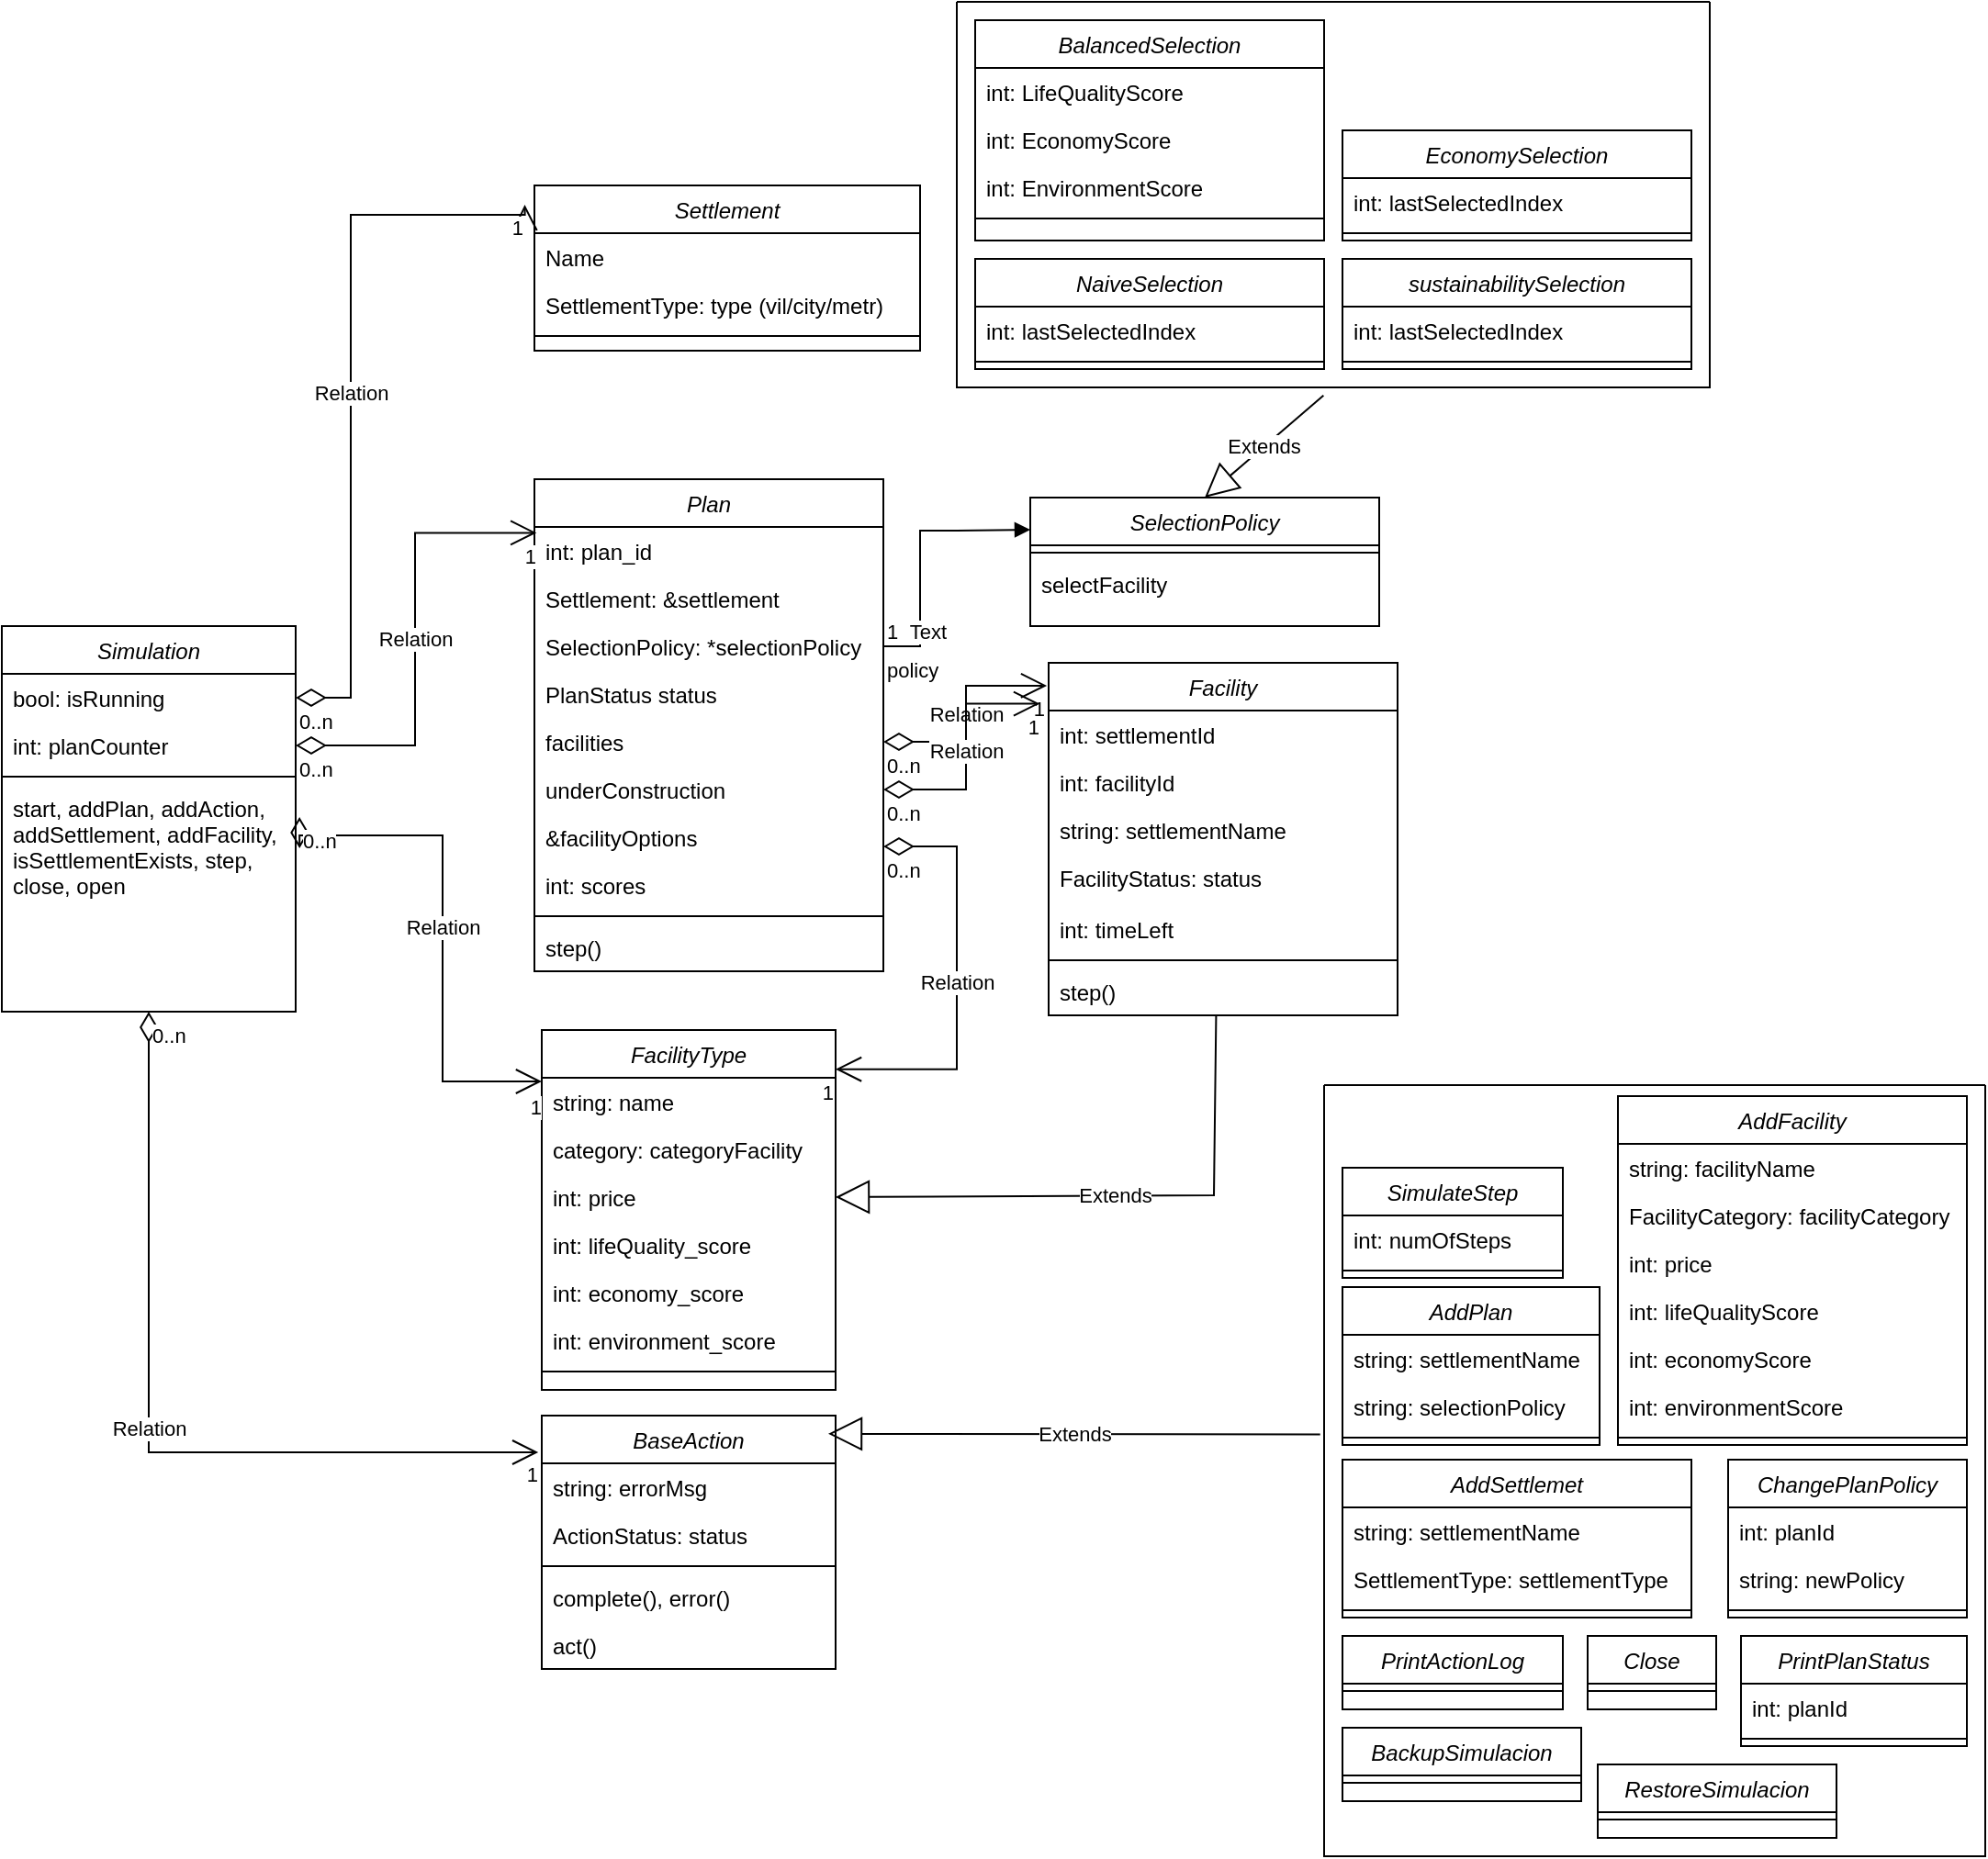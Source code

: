 <mxfile version="24.6.4" type="device">
  <diagram id="C5RBs43oDa-KdzZeNtuy" name="Page-1">
    <mxGraphModel dx="1678" dy="1020" grid="1" gridSize="10" guides="1" tooltips="1" connect="1" arrows="1" fold="1" page="1" pageScale="1" pageWidth="827" pageHeight="1169" math="0" shadow="0">
      <root>
        <mxCell id="WIyWlLk6GJQsqaUBKTNV-0" />
        <mxCell id="WIyWlLk6GJQsqaUBKTNV-1" parent="WIyWlLk6GJQsqaUBKTNV-0" />
        <mxCell id="1uGPBQfafARf0bLK73nH-0" value="Simulation" style="swimlane;fontStyle=2;align=center;verticalAlign=top;childLayout=stackLayout;horizontal=1;startSize=26;horizontalStack=0;resizeParent=1;resizeLast=0;collapsible=1;marginBottom=0;rounded=0;shadow=0;strokeWidth=1;" vertex="1" parent="WIyWlLk6GJQsqaUBKTNV-1">
          <mxGeometry x="40" y="440" width="160" height="210" as="geometry">
            <mxRectangle x="40" y="440" width="160" height="26" as="alternateBounds" />
          </mxGeometry>
        </mxCell>
        <mxCell id="1uGPBQfafARf0bLK73nH-1" value="bool: isRunning" style="text;align=left;verticalAlign=top;spacingLeft=4;spacingRight=4;overflow=hidden;rotatable=0;points=[[0,0.5],[1,0.5]];portConstraint=eastwest;" vertex="1" parent="1uGPBQfafARf0bLK73nH-0">
          <mxGeometry y="26" width="160" height="26" as="geometry" />
        </mxCell>
        <mxCell id="1uGPBQfafARf0bLK73nH-2" value="int: planCounter" style="text;align=left;verticalAlign=top;spacingLeft=4;spacingRight=4;overflow=hidden;rotatable=0;points=[[0,0.5],[1,0.5]];portConstraint=eastwest;rounded=0;shadow=0;html=0;" vertex="1" parent="1uGPBQfafARf0bLK73nH-0">
          <mxGeometry y="52" width="160" height="26" as="geometry" />
        </mxCell>
        <mxCell id="1uGPBQfafARf0bLK73nH-4" value="" style="line;html=1;strokeWidth=1;align=left;verticalAlign=middle;spacingTop=-1;spacingLeft=3;spacingRight=3;rotatable=0;labelPosition=right;points=[];portConstraint=eastwest;" vertex="1" parent="1uGPBQfafARf0bLK73nH-0">
          <mxGeometry y="78" width="160" height="8" as="geometry" />
        </mxCell>
        <mxCell id="1uGPBQfafARf0bLK73nH-5" value="start, addPlan, addAction, &#xa;addSettlement, addFacility,&#xa;isSettlementExists, step, &#xa;close, open" style="text;align=left;verticalAlign=top;spacingLeft=4;spacingRight=4;overflow=hidden;rotatable=0;points=[[0,0.5],[1,0.5]];portConstraint=eastwest;" vertex="1" parent="1uGPBQfafARf0bLK73nH-0">
          <mxGeometry y="86" width="160" height="98" as="geometry" />
        </mxCell>
        <mxCell id="1uGPBQfafARf0bLK73nH-6" value="Settlement" style="swimlane;fontStyle=2;align=center;verticalAlign=top;childLayout=stackLayout;horizontal=1;startSize=26;horizontalStack=0;resizeParent=1;resizeLast=0;collapsible=1;marginBottom=0;rounded=0;shadow=0;strokeWidth=1;" vertex="1" parent="WIyWlLk6GJQsqaUBKTNV-1">
          <mxGeometry x="330" y="200" width="210" height="90" as="geometry">
            <mxRectangle x="230" y="140" width="160" height="26" as="alternateBounds" />
          </mxGeometry>
        </mxCell>
        <mxCell id="1uGPBQfafARf0bLK73nH-7" value="Name" style="text;align=left;verticalAlign=top;spacingLeft=4;spacingRight=4;overflow=hidden;rotatable=0;points=[[0,0.5],[1,0.5]];portConstraint=eastwest;" vertex="1" parent="1uGPBQfafARf0bLK73nH-6">
          <mxGeometry y="26" width="210" height="26" as="geometry" />
        </mxCell>
        <mxCell id="1uGPBQfafARf0bLK73nH-8" value="SettlementType: type (vil/city/metr)" style="text;align=left;verticalAlign=top;spacingLeft=4;spacingRight=4;overflow=hidden;rotatable=0;points=[[0,0.5],[1,0.5]];portConstraint=eastwest;rounded=0;shadow=0;html=0;" vertex="1" parent="1uGPBQfafARf0bLK73nH-6">
          <mxGeometry y="52" width="210" height="26" as="geometry" />
        </mxCell>
        <mxCell id="1uGPBQfafARf0bLK73nH-10" value="" style="line;html=1;strokeWidth=1;align=left;verticalAlign=middle;spacingTop=-1;spacingLeft=3;spacingRight=3;rotatable=0;labelPosition=right;points=[];portConstraint=eastwest;" vertex="1" parent="1uGPBQfafARf0bLK73nH-6">
          <mxGeometry y="78" width="210" height="8" as="geometry" />
        </mxCell>
        <mxCell id="1uGPBQfafARf0bLK73nH-12" value="Relation" style="endArrow=open;html=1;endSize=12;startArrow=diamondThin;startSize=14;startFill=0;edgeStyle=orthogonalEdgeStyle;rounded=0;exitX=1;exitY=0.5;exitDx=0;exitDy=0;entryX=-0.025;entryY=0.116;entryDx=0;entryDy=0;entryPerimeter=0;" edge="1" parent="WIyWlLk6GJQsqaUBKTNV-1" source="1uGPBQfafARf0bLK73nH-1" target="1uGPBQfafARf0bLK73nH-6">
          <mxGeometry relative="1" as="geometry">
            <mxPoint x="200" y="413" as="sourcePoint" />
            <mxPoint x="360" y="413" as="targetPoint" />
            <Array as="points">
              <mxPoint x="230" y="479" />
              <mxPoint x="230" y="216" />
            </Array>
          </mxGeometry>
        </mxCell>
        <mxCell id="1uGPBQfafARf0bLK73nH-13" value="0..n" style="edgeLabel;resizable=0;html=1;align=left;verticalAlign=top;" connectable="0" vertex="1" parent="1uGPBQfafARf0bLK73nH-12">
          <mxGeometry x="-1" relative="1" as="geometry" />
        </mxCell>
        <mxCell id="1uGPBQfafARf0bLK73nH-14" value="1" style="edgeLabel;resizable=0;html=1;align=right;verticalAlign=top;" connectable="0" vertex="1" parent="1uGPBQfafARf0bLK73nH-12">
          <mxGeometry x="1" relative="1" as="geometry" />
        </mxCell>
        <mxCell id="1uGPBQfafARf0bLK73nH-15" value="Plan" style="swimlane;fontStyle=2;align=center;verticalAlign=top;childLayout=stackLayout;horizontal=1;startSize=26;horizontalStack=0;resizeParent=1;resizeLast=0;collapsible=1;marginBottom=0;rounded=0;shadow=0;strokeWidth=1;" vertex="1" parent="WIyWlLk6GJQsqaUBKTNV-1">
          <mxGeometry x="330" y="360" width="190" height="268" as="geometry">
            <mxRectangle x="230" y="140" width="160" height="26" as="alternateBounds" />
          </mxGeometry>
        </mxCell>
        <mxCell id="1uGPBQfafARf0bLK73nH-16" value="int: plan_id" style="text;align=left;verticalAlign=top;spacingLeft=4;spacingRight=4;overflow=hidden;rotatable=0;points=[[0,0.5],[1,0.5]];portConstraint=eastwest;" vertex="1" parent="1uGPBQfafARf0bLK73nH-15">
          <mxGeometry y="26" width="190" height="26" as="geometry" />
        </mxCell>
        <mxCell id="1uGPBQfafARf0bLK73nH-17" value="Settlement: &amp;settlement" style="text;align=left;verticalAlign=top;spacingLeft=4;spacingRight=4;overflow=hidden;rotatable=0;points=[[0,0.5],[1,0.5]];portConstraint=eastwest;rounded=0;shadow=0;html=0;" vertex="1" parent="1uGPBQfafARf0bLK73nH-15">
          <mxGeometry y="52" width="190" height="26" as="geometry" />
        </mxCell>
        <mxCell id="1uGPBQfafARf0bLK73nH-18" value="SelectionPolicy: *selectionPolicy" style="text;align=left;verticalAlign=top;spacingLeft=4;spacingRight=4;overflow=hidden;rotatable=0;points=[[0,0.5],[1,0.5]];portConstraint=eastwest;rounded=0;shadow=0;html=0;" vertex="1" parent="1uGPBQfafARf0bLK73nH-15">
          <mxGeometry y="78" width="190" height="26" as="geometry" />
        </mxCell>
        <mxCell id="1uGPBQfafARf0bLK73nH-52" value="PlanStatus status" style="text;align=left;verticalAlign=top;spacingLeft=4;spacingRight=4;overflow=hidden;rotatable=0;points=[[0,0.5],[1,0.5]];portConstraint=eastwest;rounded=0;shadow=0;html=0;" vertex="1" parent="1uGPBQfafARf0bLK73nH-15">
          <mxGeometry y="104" width="190" height="26" as="geometry" />
        </mxCell>
        <mxCell id="1uGPBQfafARf0bLK73nH-53" value="facilities" style="text;align=left;verticalAlign=top;spacingLeft=4;spacingRight=4;overflow=hidden;rotatable=0;points=[[0,0.5],[1,0.5]];portConstraint=eastwest;rounded=0;shadow=0;html=0;" vertex="1" parent="1uGPBQfafARf0bLK73nH-15">
          <mxGeometry y="130" width="190" height="26" as="geometry" />
        </mxCell>
        <mxCell id="1uGPBQfafARf0bLK73nH-54" value="underConstruction" style="text;align=left;verticalAlign=top;spacingLeft=4;spacingRight=4;overflow=hidden;rotatable=0;points=[[0,0.5],[1,0.5]];portConstraint=eastwest;rounded=0;shadow=0;html=0;" vertex="1" parent="1uGPBQfafARf0bLK73nH-15">
          <mxGeometry y="156" width="190" height="26" as="geometry" />
        </mxCell>
        <mxCell id="1uGPBQfafARf0bLK73nH-71" value="&amp;facilityOptions" style="text;align=left;verticalAlign=top;spacingLeft=4;spacingRight=4;overflow=hidden;rotatable=0;points=[[0,0.5],[1,0.5]];portConstraint=eastwest;rounded=0;shadow=0;html=0;" vertex="1" parent="1uGPBQfafARf0bLK73nH-15">
          <mxGeometry y="182" width="190" height="26" as="geometry" />
        </mxCell>
        <mxCell id="1uGPBQfafARf0bLK73nH-72" value="int: scores" style="text;align=left;verticalAlign=top;spacingLeft=4;spacingRight=4;overflow=hidden;rotatable=0;points=[[0,0.5],[1,0.5]];portConstraint=eastwest;rounded=0;shadow=0;html=0;" vertex="1" parent="1uGPBQfafARf0bLK73nH-15">
          <mxGeometry y="208" width="190" height="26" as="geometry" />
        </mxCell>
        <mxCell id="1uGPBQfafARf0bLK73nH-19" value="" style="line;html=1;strokeWidth=1;align=left;verticalAlign=middle;spacingTop=-1;spacingLeft=3;spacingRight=3;rotatable=0;labelPosition=right;points=[];portConstraint=eastwest;" vertex="1" parent="1uGPBQfafARf0bLK73nH-15">
          <mxGeometry y="234" width="190" height="8" as="geometry" />
        </mxCell>
        <mxCell id="1uGPBQfafARf0bLK73nH-20" value="step()" style="text;align=left;verticalAlign=top;spacingLeft=4;spacingRight=4;overflow=hidden;rotatable=0;points=[[0,0.5],[1,0.5]];portConstraint=eastwest;" vertex="1" parent="1uGPBQfafARf0bLK73nH-15">
          <mxGeometry y="242" width="190" height="26" as="geometry" />
        </mxCell>
        <mxCell id="1uGPBQfafARf0bLK73nH-21" value="Relation" style="endArrow=open;html=1;endSize=12;startArrow=diamondThin;startSize=14;startFill=0;edgeStyle=orthogonalEdgeStyle;rounded=0;exitX=1;exitY=0.5;exitDx=0;exitDy=0;entryX=0.006;entryY=0.109;entryDx=0;entryDy=0;entryPerimeter=0;" edge="1" parent="WIyWlLk6GJQsqaUBKTNV-1" source="1uGPBQfafARf0bLK73nH-2" target="1uGPBQfafARf0bLK73nH-15">
          <mxGeometry relative="1" as="geometry">
            <mxPoint x="230" y="249" as="sourcePoint" />
            <mxPoint x="336" y="226" as="targetPoint" />
          </mxGeometry>
        </mxCell>
        <mxCell id="1uGPBQfafARf0bLK73nH-22" value="0..n" style="edgeLabel;resizable=0;html=1;align=left;verticalAlign=top;" connectable="0" vertex="1" parent="1uGPBQfafARf0bLK73nH-21">
          <mxGeometry x="-1" relative="1" as="geometry" />
        </mxCell>
        <mxCell id="1uGPBQfafARf0bLK73nH-23" value="1" style="edgeLabel;resizable=0;html=1;align=right;verticalAlign=top;" connectable="0" vertex="1" parent="1uGPBQfafARf0bLK73nH-21">
          <mxGeometry x="1" relative="1" as="geometry" />
        </mxCell>
        <mxCell id="1uGPBQfafARf0bLK73nH-24" value="BaseAction" style="swimlane;fontStyle=2;align=center;verticalAlign=top;childLayout=stackLayout;horizontal=1;startSize=26;horizontalStack=0;resizeParent=1;resizeLast=0;collapsible=1;marginBottom=0;rounded=0;shadow=0;strokeWidth=1;" vertex="1" parent="WIyWlLk6GJQsqaUBKTNV-1">
          <mxGeometry x="334" y="870" width="160" height="138" as="geometry">
            <mxRectangle x="230" y="140" width="160" height="26" as="alternateBounds" />
          </mxGeometry>
        </mxCell>
        <mxCell id="1uGPBQfafARf0bLK73nH-25" value="string: errorMsg" style="text;align=left;verticalAlign=top;spacingLeft=4;spacingRight=4;overflow=hidden;rotatable=0;points=[[0,0.5],[1,0.5]];portConstraint=eastwest;" vertex="1" parent="1uGPBQfafARf0bLK73nH-24">
          <mxGeometry y="26" width="160" height="26" as="geometry" />
        </mxCell>
        <mxCell id="1uGPBQfafARf0bLK73nH-26" value="ActionStatus: status" style="text;align=left;verticalAlign=top;spacingLeft=4;spacingRight=4;overflow=hidden;rotatable=0;points=[[0,0.5],[1,0.5]];portConstraint=eastwest;rounded=0;shadow=0;html=0;" vertex="1" parent="1uGPBQfafARf0bLK73nH-24">
          <mxGeometry y="52" width="160" height="26" as="geometry" />
        </mxCell>
        <mxCell id="1uGPBQfafARf0bLK73nH-28" value="" style="line;html=1;strokeWidth=1;align=left;verticalAlign=middle;spacingTop=-1;spacingLeft=3;spacingRight=3;rotatable=0;labelPosition=right;points=[];portConstraint=eastwest;" vertex="1" parent="1uGPBQfafARf0bLK73nH-24">
          <mxGeometry y="78" width="160" height="8" as="geometry" />
        </mxCell>
        <mxCell id="1uGPBQfafARf0bLK73nH-27" value="complete(), error()" style="text;align=left;verticalAlign=top;spacingLeft=4;spacingRight=4;overflow=hidden;rotatable=0;points=[[0,0.5],[1,0.5]];portConstraint=eastwest;rounded=0;shadow=0;html=0;" vertex="1" parent="1uGPBQfafARf0bLK73nH-24">
          <mxGeometry y="86" width="160" height="26" as="geometry" />
        </mxCell>
        <mxCell id="1uGPBQfafARf0bLK73nH-29" value="act()" style="text;align=left;verticalAlign=top;spacingLeft=4;spacingRight=4;overflow=hidden;rotatable=0;points=[[0,0.5],[1,0.5]];portConstraint=eastwest;" vertex="1" parent="1uGPBQfafARf0bLK73nH-24">
          <mxGeometry y="112" width="160" height="26" as="geometry" />
        </mxCell>
        <mxCell id="1uGPBQfafARf0bLK73nH-30" value="FacilityType" style="swimlane;fontStyle=2;align=center;verticalAlign=top;childLayout=stackLayout;horizontal=1;startSize=26;horizontalStack=0;resizeParent=1;resizeLast=0;collapsible=1;marginBottom=0;rounded=0;shadow=0;strokeWidth=1;" vertex="1" parent="WIyWlLk6GJQsqaUBKTNV-1">
          <mxGeometry x="334" y="660" width="160" height="196" as="geometry">
            <mxRectangle x="230" y="140" width="160" height="26" as="alternateBounds" />
          </mxGeometry>
        </mxCell>
        <mxCell id="1uGPBQfafARf0bLK73nH-31" value="string: name" style="text;align=left;verticalAlign=top;spacingLeft=4;spacingRight=4;overflow=hidden;rotatable=0;points=[[0,0.5],[1,0.5]];portConstraint=eastwest;" vertex="1" parent="1uGPBQfafARf0bLK73nH-30">
          <mxGeometry y="26" width="160" height="26" as="geometry" />
        </mxCell>
        <mxCell id="1uGPBQfafARf0bLK73nH-32" value="category: categoryFacility" style="text;align=left;verticalAlign=top;spacingLeft=4;spacingRight=4;overflow=hidden;rotatable=0;points=[[0,0.5],[1,0.5]];portConstraint=eastwest;rounded=0;shadow=0;html=0;" vertex="1" parent="1uGPBQfafARf0bLK73nH-30">
          <mxGeometry y="52" width="160" height="26" as="geometry" />
        </mxCell>
        <mxCell id="1uGPBQfafARf0bLK73nH-33" value="int: price" style="text;align=left;verticalAlign=top;spacingLeft=4;spacingRight=4;overflow=hidden;rotatable=0;points=[[0,0.5],[1,0.5]];portConstraint=eastwest;rounded=0;shadow=0;html=0;" vertex="1" parent="1uGPBQfafARf0bLK73nH-30">
          <mxGeometry y="78" width="160" height="26" as="geometry" />
        </mxCell>
        <mxCell id="1uGPBQfafARf0bLK73nH-100" value="int: lifeQuality_score" style="text;align=left;verticalAlign=top;spacingLeft=4;spacingRight=4;overflow=hidden;rotatable=0;points=[[0,0.5],[1,0.5]];portConstraint=eastwest;rounded=0;shadow=0;html=0;" vertex="1" parent="1uGPBQfafARf0bLK73nH-30">
          <mxGeometry y="104" width="160" height="26" as="geometry" />
        </mxCell>
        <mxCell id="1uGPBQfafARf0bLK73nH-101" value="int: economy_score" style="text;align=left;verticalAlign=top;spacingLeft=4;spacingRight=4;overflow=hidden;rotatable=0;points=[[0,0.5],[1,0.5]];portConstraint=eastwest;rounded=0;shadow=0;html=0;" vertex="1" parent="1uGPBQfafARf0bLK73nH-30">
          <mxGeometry y="130" width="160" height="26" as="geometry" />
        </mxCell>
        <mxCell id="1uGPBQfafARf0bLK73nH-102" value="int: environment_score" style="text;align=left;verticalAlign=top;spacingLeft=4;spacingRight=4;overflow=hidden;rotatable=0;points=[[0,0.5],[1,0.5]];portConstraint=eastwest;rounded=0;shadow=0;html=0;" vertex="1" parent="1uGPBQfafARf0bLK73nH-30">
          <mxGeometry y="156" width="160" height="26" as="geometry" />
        </mxCell>
        <mxCell id="1uGPBQfafARf0bLK73nH-34" value="" style="line;html=1;strokeWidth=1;align=left;verticalAlign=middle;spacingTop=-1;spacingLeft=3;spacingRight=3;rotatable=0;labelPosition=right;points=[];portConstraint=eastwest;" vertex="1" parent="1uGPBQfafARf0bLK73nH-30">
          <mxGeometry y="182" width="160" height="8" as="geometry" />
        </mxCell>
        <mxCell id="1uGPBQfafARf0bLK73nH-36" value="Relation" style="endArrow=open;html=1;endSize=12;startArrow=diamondThin;startSize=14;startFill=0;edgeStyle=orthogonalEdgeStyle;rounded=0;exitX=0.5;exitY=1;exitDx=0;exitDy=0;entryX=-0.012;entryY=0.138;entryDx=0;entryDy=0;entryPerimeter=0;" edge="1" parent="WIyWlLk6GJQsqaUBKTNV-1" source="1uGPBQfafARf0bLK73nH-0" target="1uGPBQfafARf0bLK73nH-24">
          <mxGeometry x="-0.001" relative="1" as="geometry">
            <mxPoint x="200" y="531" as="sourcePoint" />
            <mxPoint x="341" y="385" as="targetPoint" />
            <Array as="points">
              <mxPoint x="120" y="890" />
              <mxPoint x="332" y="890" />
            </Array>
            <mxPoint as="offset" />
          </mxGeometry>
        </mxCell>
        <mxCell id="1uGPBQfafARf0bLK73nH-37" value="0..n" style="edgeLabel;resizable=0;html=1;align=left;verticalAlign=top;" connectable="0" vertex="1" parent="1uGPBQfafARf0bLK73nH-36">
          <mxGeometry x="-1" relative="1" as="geometry" />
        </mxCell>
        <mxCell id="1uGPBQfafARf0bLK73nH-38" value="1" style="edgeLabel;resizable=0;html=1;align=right;verticalAlign=top;" connectable="0" vertex="1" parent="1uGPBQfafARf0bLK73nH-36">
          <mxGeometry x="1" relative="1" as="geometry" />
        </mxCell>
        <mxCell id="1uGPBQfafARf0bLK73nH-39" value="Relation" style="endArrow=open;html=1;endSize=12;startArrow=diamondThin;startSize=14;startFill=0;edgeStyle=orthogonalEdgeStyle;rounded=0;exitX=1.013;exitY=1;exitDx=0;exitDy=0;entryX=0;entryY=0.145;entryDx=0;entryDy=0;entryPerimeter=0;exitPerimeter=0;" edge="1" parent="WIyWlLk6GJQsqaUBKTNV-1" target="1uGPBQfafARf0bLK73nH-30">
          <mxGeometry x="-0.001" relative="1" as="geometry">
            <mxPoint x="202.08" y="544" as="sourcePoint" />
            <mxPoint x="338" y="545" as="targetPoint" />
            <mxPoint as="offset" />
            <Array as="points">
              <mxPoint x="202" y="554" />
              <mxPoint x="280" y="554" />
              <mxPoint x="280" y="688" />
              <mxPoint x="334" y="688" />
            </Array>
          </mxGeometry>
        </mxCell>
        <mxCell id="1uGPBQfafARf0bLK73nH-40" value="0..n" style="edgeLabel;resizable=0;html=1;align=left;verticalAlign=top;" connectable="0" vertex="1" parent="1uGPBQfafARf0bLK73nH-39">
          <mxGeometry x="-1" relative="1" as="geometry" />
        </mxCell>
        <mxCell id="1uGPBQfafARf0bLK73nH-41" value="1" style="edgeLabel;resizable=0;html=1;align=right;verticalAlign=top;" connectable="0" vertex="1" parent="1uGPBQfafARf0bLK73nH-39">
          <mxGeometry x="1" relative="1" as="geometry" />
        </mxCell>
        <mxCell id="1uGPBQfafARf0bLK73nH-42" value="SelectionPolicy" style="swimlane;fontStyle=2;align=center;verticalAlign=top;childLayout=stackLayout;horizontal=1;startSize=26;horizontalStack=0;resizeParent=1;resizeLast=0;collapsible=1;marginBottom=0;rounded=0;shadow=0;strokeWidth=1;" vertex="1" parent="WIyWlLk6GJQsqaUBKTNV-1">
          <mxGeometry x="600" y="370" width="190" height="70" as="geometry">
            <mxRectangle x="230" y="140" width="160" height="26" as="alternateBounds" />
          </mxGeometry>
        </mxCell>
        <mxCell id="1uGPBQfafARf0bLK73nH-46" value="" style="line;html=1;strokeWidth=1;align=left;verticalAlign=middle;spacingTop=-1;spacingLeft=3;spacingRight=3;rotatable=0;labelPosition=right;points=[];portConstraint=eastwest;" vertex="1" parent="1uGPBQfafARf0bLK73nH-42">
          <mxGeometry y="26" width="190" height="8" as="geometry" />
        </mxCell>
        <mxCell id="1uGPBQfafARf0bLK73nH-47" value="selectFacility" style="text;align=left;verticalAlign=top;spacingLeft=4;spacingRight=4;overflow=hidden;rotatable=0;points=[[0,0.5],[1,0.5]];portConstraint=eastwest;" vertex="1" parent="1uGPBQfafARf0bLK73nH-42">
          <mxGeometry y="34" width="190" height="26" as="geometry" />
        </mxCell>
        <mxCell id="1uGPBQfafARf0bLK73nH-49" value="policy" style="endArrow=block;endFill=1;html=1;edgeStyle=orthogonalEdgeStyle;align=left;verticalAlign=top;rounded=0;exitX=1;exitY=0.5;exitDx=0;exitDy=0;entryX=0;entryY=0.25;entryDx=0;entryDy=0;" edge="1" parent="WIyWlLk6GJQsqaUBKTNV-1" source="1uGPBQfafARf0bLK73nH-18" target="1uGPBQfafARf0bLK73nH-42">
          <mxGeometry x="-1" relative="1" as="geometry">
            <mxPoint x="330" y="490" as="sourcePoint" />
            <mxPoint x="560" y="330" as="targetPoint" />
            <Array as="points">
              <mxPoint x="540" y="451" />
              <mxPoint x="540" y="388" />
              <mxPoint x="560" y="388" />
            </Array>
          </mxGeometry>
        </mxCell>
        <mxCell id="1uGPBQfafARf0bLK73nH-50" value="1" style="edgeLabel;resizable=0;html=1;align=left;verticalAlign=bottom;" connectable="0" vertex="1" parent="1uGPBQfafARf0bLK73nH-49">
          <mxGeometry x="-1" relative="1" as="geometry" />
        </mxCell>
        <mxCell id="1uGPBQfafARf0bLK73nH-99" value="Text" style="edgeLabel;html=1;align=center;verticalAlign=middle;resizable=0;points=[];" vertex="1" connectable="0" parent="1uGPBQfafARf0bLK73nH-49">
          <mxGeometry x="-0.599" y="-4" relative="1" as="geometry">
            <mxPoint as="offset" />
          </mxGeometry>
        </mxCell>
        <mxCell id="1uGPBQfafARf0bLK73nH-55" value="Relation" style="endArrow=open;html=1;endSize=12;startArrow=diamondThin;startSize=14;startFill=0;edgeStyle=orthogonalEdgeStyle;rounded=0;exitX=1;exitY=0.5;exitDx=0;exitDy=0;entryX=-0.005;entryY=0.065;entryDx=0;entryDy=0;entryPerimeter=0;" edge="1" parent="WIyWlLk6GJQsqaUBKTNV-1" source="1uGPBQfafARf0bLK73nH-53" target="1uGPBQfafARf0bLK73nH-58">
          <mxGeometry relative="1" as="geometry">
            <mxPoint x="210" y="515" as="sourcePoint" />
            <mxPoint x="570" y="570" as="targetPoint" />
          </mxGeometry>
        </mxCell>
        <mxCell id="1uGPBQfafARf0bLK73nH-56" value="0..n" style="edgeLabel;resizable=0;html=1;align=left;verticalAlign=top;" connectable="0" vertex="1" parent="1uGPBQfafARf0bLK73nH-55">
          <mxGeometry x="-1" relative="1" as="geometry" />
        </mxCell>
        <mxCell id="1uGPBQfafARf0bLK73nH-57" value="1" style="edgeLabel;resizable=0;html=1;align=right;verticalAlign=top;" connectable="0" vertex="1" parent="1uGPBQfafARf0bLK73nH-55">
          <mxGeometry x="1" relative="1" as="geometry" />
        </mxCell>
        <mxCell id="1uGPBQfafARf0bLK73nH-58" value="Facility" style="swimlane;fontStyle=2;align=center;verticalAlign=top;childLayout=stackLayout;horizontal=1;startSize=26;horizontalStack=0;resizeParent=1;resizeLast=0;collapsible=1;marginBottom=0;rounded=0;shadow=0;strokeWidth=1;" vertex="1" parent="WIyWlLk6GJQsqaUBKTNV-1">
          <mxGeometry x="610" y="460" width="190" height="192" as="geometry">
            <mxRectangle x="230" y="140" width="160" height="26" as="alternateBounds" />
          </mxGeometry>
        </mxCell>
        <mxCell id="1uGPBQfafARf0bLK73nH-104" value="int: settlementId" style="text;align=left;verticalAlign=top;spacingLeft=4;spacingRight=4;overflow=hidden;rotatable=0;points=[[0,0.5],[1,0.5]];portConstraint=eastwest;" vertex="1" parent="1uGPBQfafARf0bLK73nH-58">
          <mxGeometry y="26" width="190" height="26" as="geometry" />
        </mxCell>
        <mxCell id="1uGPBQfafARf0bLK73nH-105" value="int: facilityId" style="text;align=left;verticalAlign=top;spacingLeft=4;spacingRight=4;overflow=hidden;rotatable=0;points=[[0,0.5],[1,0.5]];portConstraint=eastwest;" vertex="1" parent="1uGPBQfafARf0bLK73nH-58">
          <mxGeometry y="52" width="190" height="26" as="geometry" />
        </mxCell>
        <mxCell id="1uGPBQfafARf0bLK73nH-59" value="string: settlementName" style="text;align=left;verticalAlign=top;spacingLeft=4;spacingRight=4;overflow=hidden;rotatable=0;points=[[0,0.5],[1,0.5]];portConstraint=eastwest;" vertex="1" parent="1uGPBQfafARf0bLK73nH-58">
          <mxGeometry y="78" width="190" height="26" as="geometry" />
        </mxCell>
        <mxCell id="1uGPBQfafARf0bLK73nH-60" value="FacilityStatus: status" style="text;align=left;verticalAlign=top;spacingLeft=4;spacingRight=4;overflow=hidden;rotatable=0;points=[[0,0.5],[1,0.5]];portConstraint=eastwest;rounded=0;shadow=0;html=0;" vertex="1" parent="1uGPBQfafARf0bLK73nH-58">
          <mxGeometry y="104" width="190" height="28" as="geometry" />
        </mxCell>
        <mxCell id="1uGPBQfafARf0bLK73nH-61" value="int: timeLeft" style="text;align=left;verticalAlign=top;spacingLeft=4;spacingRight=4;overflow=hidden;rotatable=0;points=[[0,0.5],[1,0.5]];portConstraint=eastwest;rounded=0;shadow=0;html=0;" vertex="1" parent="1uGPBQfafARf0bLK73nH-58">
          <mxGeometry y="132" width="190" height="26" as="geometry" />
        </mxCell>
        <mxCell id="1uGPBQfafARf0bLK73nH-62" value="" style="line;html=1;strokeWidth=1;align=left;verticalAlign=middle;spacingTop=-1;spacingLeft=3;spacingRight=3;rotatable=0;labelPosition=right;points=[];portConstraint=eastwest;" vertex="1" parent="1uGPBQfafARf0bLK73nH-58">
          <mxGeometry y="158" width="190" height="8" as="geometry" />
        </mxCell>
        <mxCell id="1uGPBQfafARf0bLK73nH-63" value="step()" style="text;align=left;verticalAlign=top;spacingLeft=4;spacingRight=4;overflow=hidden;rotatable=0;points=[[0,0.5],[1,0.5]];portConstraint=eastwest;" vertex="1" parent="1uGPBQfafARf0bLK73nH-58">
          <mxGeometry y="166" width="190" height="26" as="geometry" />
        </mxCell>
        <mxCell id="1uGPBQfafARf0bLK73nH-64" value="Relation" style="endArrow=open;html=1;endSize=12;startArrow=diamondThin;startSize=14;startFill=0;edgeStyle=orthogonalEdgeStyle;rounded=0;entryX=-0.026;entryY=0.116;entryDx=0;entryDy=0;entryPerimeter=0;" edge="1" parent="WIyWlLk6GJQsqaUBKTNV-1" source="1uGPBQfafARf0bLK73nH-54" target="1uGPBQfafARf0bLK73nH-58">
          <mxGeometry relative="1" as="geometry">
            <mxPoint x="530" y="513" as="sourcePoint" />
            <mxPoint x="619" y="479" as="targetPoint" />
          </mxGeometry>
        </mxCell>
        <mxCell id="1uGPBQfafARf0bLK73nH-65" value="0..n" style="edgeLabel;resizable=0;html=1;align=left;verticalAlign=top;" connectable="0" vertex="1" parent="1uGPBQfafARf0bLK73nH-64">
          <mxGeometry x="-1" relative="1" as="geometry" />
        </mxCell>
        <mxCell id="1uGPBQfafARf0bLK73nH-66" value="1" style="edgeLabel;resizable=0;html=1;align=right;verticalAlign=top;" connectable="0" vertex="1" parent="1uGPBQfafARf0bLK73nH-64">
          <mxGeometry x="1" relative="1" as="geometry" />
        </mxCell>
        <mxCell id="1uGPBQfafARf0bLK73nH-74" value="Relation" style="endArrow=open;html=1;endSize=12;startArrow=diamondThin;startSize=14;startFill=0;edgeStyle=orthogonalEdgeStyle;rounded=0;entryX=1;entryY=0.109;entryDx=0;entryDy=0;entryPerimeter=0;" edge="1" parent="WIyWlLk6GJQsqaUBKTNV-1" source="1uGPBQfafARf0bLK73nH-71" target="1uGPBQfafARf0bLK73nH-30">
          <mxGeometry relative="1" as="geometry">
            <mxPoint x="580" y="670" as="sourcePoint" />
            <mxPoint x="715" y="598" as="targetPoint" />
            <Array as="points">
              <mxPoint x="560" y="560" />
              <mxPoint x="560" y="681" />
            </Array>
          </mxGeometry>
        </mxCell>
        <mxCell id="1uGPBQfafARf0bLK73nH-75" value="0..n" style="edgeLabel;resizable=0;html=1;align=left;verticalAlign=top;" connectable="0" vertex="1" parent="1uGPBQfafARf0bLK73nH-74">
          <mxGeometry x="-1" relative="1" as="geometry" />
        </mxCell>
        <mxCell id="1uGPBQfafARf0bLK73nH-76" value="1" style="edgeLabel;resizable=0;html=1;align=right;verticalAlign=top;" connectable="0" vertex="1" parent="1uGPBQfafARf0bLK73nH-74">
          <mxGeometry x="1" relative="1" as="geometry" />
        </mxCell>
        <mxCell id="1uGPBQfafARf0bLK73nH-83" value="Extends" style="endArrow=block;endSize=16;endFill=0;html=1;rounded=0;entryX=0.5;entryY=0;entryDx=0;entryDy=0;exitX=0.487;exitY=1.021;exitDx=0;exitDy=0;exitPerimeter=0;" edge="1" parent="WIyWlLk6GJQsqaUBKTNV-1" source="1uGPBQfafARf0bLK73nH-147" target="1uGPBQfafARf0bLK73nH-42">
          <mxGeometry width="160" relative="1" as="geometry">
            <mxPoint x="690" y="280" as="sourcePoint" />
            <mxPoint x="770" y="100" as="targetPoint" />
          </mxGeometry>
        </mxCell>
        <mxCell id="1uGPBQfafARf0bLK73nH-103" value="Extends" style="endArrow=block;endSize=16;endFill=0;html=1;rounded=0;exitX=0.48;exitY=0.994;exitDx=0;exitDy=0;entryX=1;entryY=0.5;entryDx=0;entryDy=0;exitPerimeter=0;" edge="1" parent="WIyWlLk6GJQsqaUBKTNV-1" source="1uGPBQfafARf0bLK73nH-63" target="1uGPBQfafARf0bLK73nH-33">
          <mxGeometry width="160" relative="1" as="geometry">
            <mxPoint x="890" y="330" as="sourcePoint" />
            <mxPoint x="705" y="380" as="targetPoint" />
            <Array as="points">
              <mxPoint x="700" y="750" />
            </Array>
          </mxGeometry>
        </mxCell>
        <mxCell id="1uGPBQfafARf0bLK73nH-109" value="Extends" style="endArrow=block;endSize=16;endFill=0;html=1;rounded=0;exitX=-0.006;exitY=0.453;exitDx=0;exitDy=0;exitPerimeter=0;entryX=0.975;entryY=0.072;entryDx=0;entryDy=0;entryPerimeter=0;" edge="1" parent="WIyWlLk6GJQsqaUBKTNV-1" source="1uGPBQfafARf0bLK73nH-145" target="1uGPBQfafARf0bLK73nH-24">
          <mxGeometry width="160" relative="1" as="geometry">
            <mxPoint x="360" y="1070" as="sourcePoint" />
            <mxPoint x="500" y="880" as="targetPoint" />
          </mxGeometry>
        </mxCell>
        <mxCell id="1uGPBQfafARf0bLK73nH-146" value="" style="group" vertex="1" connectable="0" parent="WIyWlLk6GJQsqaUBKTNV-1">
          <mxGeometry x="760" y="690" width="360" height="420" as="geometry" />
        </mxCell>
        <mxCell id="1uGPBQfafARf0bLK73nH-144" value="" style="group" vertex="1" connectable="0" parent="1uGPBQfafARf0bLK73nH-146">
          <mxGeometry x="10" y="6" width="340" height="404" as="geometry" />
        </mxCell>
        <mxCell id="1uGPBQfafARf0bLK73nH-106" value="SimulateStep" style="swimlane;fontStyle=2;align=center;verticalAlign=top;childLayout=stackLayout;horizontal=1;startSize=26;horizontalStack=0;resizeParent=1;resizeLast=0;collapsible=1;marginBottom=0;rounded=0;shadow=0;strokeWidth=1;" vertex="1" parent="1uGPBQfafARf0bLK73nH-144">
          <mxGeometry y="39" width="120" height="60" as="geometry">
            <mxRectangle x="230" y="140" width="160" height="26" as="alternateBounds" />
          </mxGeometry>
        </mxCell>
        <mxCell id="1uGPBQfafARf0bLK73nH-107" value="int: numOfSteps" style="text;align=left;verticalAlign=top;spacingLeft=4;spacingRight=4;overflow=hidden;rotatable=0;points=[[0,0.5],[1,0.5]];portConstraint=eastwest;" vertex="1" parent="1uGPBQfafARf0bLK73nH-106">
          <mxGeometry y="26" width="120" height="26" as="geometry" />
        </mxCell>
        <mxCell id="1uGPBQfafARf0bLK73nH-108" value="" style="line;html=1;strokeWidth=1;align=left;verticalAlign=middle;spacingTop=-1;spacingLeft=3;spacingRight=3;rotatable=0;labelPosition=right;points=[];portConstraint=eastwest;" vertex="1" parent="1uGPBQfafARf0bLK73nH-106">
          <mxGeometry y="52" width="120" height="8" as="geometry" />
        </mxCell>
        <mxCell id="1uGPBQfafARf0bLK73nH-110" value="AddPlan" style="swimlane;fontStyle=2;align=center;verticalAlign=top;childLayout=stackLayout;horizontal=1;startSize=26;horizontalStack=0;resizeParent=1;resizeLast=0;collapsible=1;marginBottom=0;rounded=0;shadow=0;strokeWidth=1;" vertex="1" parent="1uGPBQfafARf0bLK73nH-144">
          <mxGeometry y="104" width="140" height="86" as="geometry">
            <mxRectangle x="230" y="140" width="160" height="26" as="alternateBounds" />
          </mxGeometry>
        </mxCell>
        <mxCell id="1uGPBQfafARf0bLK73nH-111" value="string: settlementName" style="text;align=left;verticalAlign=top;spacingLeft=4;spacingRight=4;overflow=hidden;rotatable=0;points=[[0,0.5],[1,0.5]];portConstraint=eastwest;" vertex="1" parent="1uGPBQfafARf0bLK73nH-110">
          <mxGeometry y="26" width="140" height="26" as="geometry" />
        </mxCell>
        <mxCell id="1uGPBQfafARf0bLK73nH-113" value="string: selectionPolicy" style="text;align=left;verticalAlign=top;spacingLeft=4;spacingRight=4;overflow=hidden;rotatable=0;points=[[0,0.5],[1,0.5]];portConstraint=eastwest;" vertex="1" parent="1uGPBQfafARf0bLK73nH-110">
          <mxGeometry y="52" width="140" height="26" as="geometry" />
        </mxCell>
        <mxCell id="1uGPBQfafARf0bLK73nH-112" value="" style="line;html=1;strokeWidth=1;align=left;verticalAlign=middle;spacingTop=-1;spacingLeft=3;spacingRight=3;rotatable=0;labelPosition=right;points=[];portConstraint=eastwest;" vertex="1" parent="1uGPBQfafARf0bLK73nH-110">
          <mxGeometry y="78" width="140" height="8" as="geometry" />
        </mxCell>
        <mxCell id="1uGPBQfafARf0bLK73nH-114" value="AddSettlemet" style="swimlane;fontStyle=2;align=center;verticalAlign=top;childLayout=stackLayout;horizontal=1;startSize=26;horizontalStack=0;resizeParent=1;resizeLast=0;collapsible=1;marginBottom=0;rounded=0;shadow=0;strokeWidth=1;" vertex="1" parent="1uGPBQfafARf0bLK73nH-144">
          <mxGeometry y="198" width="190" height="86" as="geometry">
            <mxRectangle x="230" y="140" width="160" height="26" as="alternateBounds" />
          </mxGeometry>
        </mxCell>
        <mxCell id="1uGPBQfafARf0bLK73nH-115" value="string: settlementName" style="text;align=left;verticalAlign=top;spacingLeft=4;spacingRight=4;overflow=hidden;rotatable=0;points=[[0,0.5],[1,0.5]];portConstraint=eastwest;" vertex="1" parent="1uGPBQfafARf0bLK73nH-114">
          <mxGeometry y="26" width="190" height="26" as="geometry" />
        </mxCell>
        <mxCell id="1uGPBQfafARf0bLK73nH-116" value="SettlementType: settlementType" style="text;align=left;verticalAlign=top;spacingLeft=4;spacingRight=4;overflow=hidden;rotatable=0;points=[[0,0.5],[1,0.5]];portConstraint=eastwest;" vertex="1" parent="1uGPBQfafARf0bLK73nH-114">
          <mxGeometry y="52" width="190" height="26" as="geometry" />
        </mxCell>
        <mxCell id="1uGPBQfafARf0bLK73nH-117" value="" style="line;html=1;strokeWidth=1;align=left;verticalAlign=middle;spacingTop=-1;spacingLeft=3;spacingRight=3;rotatable=0;labelPosition=right;points=[];portConstraint=eastwest;" vertex="1" parent="1uGPBQfafARf0bLK73nH-114">
          <mxGeometry y="78" width="190" height="8" as="geometry" />
        </mxCell>
        <mxCell id="1uGPBQfafARf0bLK73nH-119" value="AddFacility" style="swimlane;fontStyle=2;align=center;verticalAlign=top;childLayout=stackLayout;horizontal=1;startSize=26;horizontalStack=0;resizeParent=1;resizeLast=0;collapsible=1;marginBottom=0;rounded=0;shadow=0;strokeWidth=1;" vertex="1" parent="1uGPBQfafARf0bLK73nH-144">
          <mxGeometry x="150" width="190" height="190" as="geometry">
            <mxRectangle x="230" y="140" width="160" height="26" as="alternateBounds" />
          </mxGeometry>
        </mxCell>
        <mxCell id="1uGPBQfafARf0bLK73nH-120" value="string: facilityName" style="text;align=left;verticalAlign=top;spacingLeft=4;spacingRight=4;overflow=hidden;rotatable=0;points=[[0,0.5],[1,0.5]];portConstraint=eastwest;" vertex="1" parent="1uGPBQfafARf0bLK73nH-119">
          <mxGeometry y="26" width="190" height="26" as="geometry" />
        </mxCell>
        <mxCell id="1uGPBQfafARf0bLK73nH-121" value="FacilityCategory: facilityCategory" style="text;align=left;verticalAlign=top;spacingLeft=4;spacingRight=4;overflow=hidden;rotatable=0;points=[[0,0.5],[1,0.5]];portConstraint=eastwest;" vertex="1" parent="1uGPBQfafARf0bLK73nH-119">
          <mxGeometry y="52" width="190" height="26" as="geometry" />
        </mxCell>
        <mxCell id="1uGPBQfafARf0bLK73nH-123" value="int: price" style="text;align=left;verticalAlign=top;spacingLeft=4;spacingRight=4;overflow=hidden;rotatable=0;points=[[0,0.5],[1,0.5]];portConstraint=eastwest;" vertex="1" parent="1uGPBQfafARf0bLK73nH-119">
          <mxGeometry y="78" width="190" height="26" as="geometry" />
        </mxCell>
        <mxCell id="1uGPBQfafARf0bLK73nH-124" value="int: lifeQualityScore" style="text;align=left;verticalAlign=top;spacingLeft=4;spacingRight=4;overflow=hidden;rotatable=0;points=[[0,0.5],[1,0.5]];portConstraint=eastwest;" vertex="1" parent="1uGPBQfafARf0bLK73nH-119">
          <mxGeometry y="104" width="190" height="26" as="geometry" />
        </mxCell>
        <mxCell id="1uGPBQfafARf0bLK73nH-125" value="int: economyScore" style="text;align=left;verticalAlign=top;spacingLeft=4;spacingRight=4;overflow=hidden;rotatable=0;points=[[0,0.5],[1,0.5]];portConstraint=eastwest;" vertex="1" parent="1uGPBQfafARf0bLK73nH-119">
          <mxGeometry y="130" width="190" height="26" as="geometry" />
        </mxCell>
        <mxCell id="1uGPBQfafARf0bLK73nH-126" value="int: environmentScore" style="text;align=left;verticalAlign=top;spacingLeft=4;spacingRight=4;overflow=hidden;rotatable=0;points=[[0,0.5],[1,0.5]];portConstraint=eastwest;" vertex="1" parent="1uGPBQfafARf0bLK73nH-119">
          <mxGeometry y="156" width="190" height="26" as="geometry" />
        </mxCell>
        <mxCell id="1uGPBQfafARf0bLK73nH-122" value="" style="line;html=1;strokeWidth=1;align=left;verticalAlign=middle;spacingTop=-1;spacingLeft=3;spacingRight=3;rotatable=0;labelPosition=right;points=[];portConstraint=eastwest;" vertex="1" parent="1uGPBQfafARf0bLK73nH-119">
          <mxGeometry y="182" width="190" height="8" as="geometry" />
        </mxCell>
        <mxCell id="1uGPBQfafARf0bLK73nH-127" value="PrintPlanStatus" style="swimlane;fontStyle=2;align=center;verticalAlign=top;childLayout=stackLayout;horizontal=1;startSize=26;horizontalStack=0;resizeParent=1;resizeLast=0;collapsible=1;marginBottom=0;rounded=0;shadow=0;strokeWidth=1;" vertex="1" parent="1uGPBQfafARf0bLK73nH-144">
          <mxGeometry x="217" y="294" width="123" height="60" as="geometry">
            <mxRectangle x="230" y="140" width="160" height="26" as="alternateBounds" />
          </mxGeometry>
        </mxCell>
        <mxCell id="1uGPBQfafARf0bLK73nH-128" value="int: planId" style="text;align=left;verticalAlign=top;spacingLeft=4;spacingRight=4;overflow=hidden;rotatable=0;points=[[0,0.5],[1,0.5]];portConstraint=eastwest;" vertex="1" parent="1uGPBQfafARf0bLK73nH-127">
          <mxGeometry y="26" width="123" height="26" as="geometry" />
        </mxCell>
        <mxCell id="1uGPBQfafARf0bLK73nH-129" value="" style="line;html=1;strokeWidth=1;align=left;verticalAlign=middle;spacingTop=-1;spacingLeft=3;spacingRight=3;rotatable=0;labelPosition=right;points=[];portConstraint=eastwest;" vertex="1" parent="1uGPBQfafARf0bLK73nH-127">
          <mxGeometry y="52" width="123" height="8" as="geometry" />
        </mxCell>
        <mxCell id="1uGPBQfafARf0bLK73nH-130" value="ChangePlanPolicy" style="swimlane;fontStyle=2;align=center;verticalAlign=top;childLayout=stackLayout;horizontal=1;startSize=26;horizontalStack=0;resizeParent=1;resizeLast=0;collapsible=1;marginBottom=0;rounded=0;shadow=0;strokeWidth=1;" vertex="1" parent="1uGPBQfafARf0bLK73nH-144">
          <mxGeometry x="210" y="198" width="130" height="86" as="geometry">
            <mxRectangle x="230" y="140" width="160" height="26" as="alternateBounds" />
          </mxGeometry>
        </mxCell>
        <mxCell id="1uGPBQfafARf0bLK73nH-131" value="int: planId" style="text;align=left;verticalAlign=top;spacingLeft=4;spacingRight=4;overflow=hidden;rotatable=0;points=[[0,0.5],[1,0.5]];portConstraint=eastwest;" vertex="1" parent="1uGPBQfafARf0bLK73nH-130">
          <mxGeometry y="26" width="130" height="26" as="geometry" />
        </mxCell>
        <mxCell id="1uGPBQfafARf0bLK73nH-133" value="string: newPolicy" style="text;align=left;verticalAlign=top;spacingLeft=4;spacingRight=4;overflow=hidden;rotatable=0;points=[[0,0.5],[1,0.5]];portConstraint=eastwest;" vertex="1" parent="1uGPBQfafARf0bLK73nH-130">
          <mxGeometry y="52" width="130" height="26" as="geometry" />
        </mxCell>
        <mxCell id="1uGPBQfafARf0bLK73nH-132" value="" style="line;html=1;strokeWidth=1;align=left;verticalAlign=middle;spacingTop=-1;spacingLeft=3;spacingRight=3;rotatable=0;labelPosition=right;points=[];portConstraint=eastwest;" vertex="1" parent="1uGPBQfafARf0bLK73nH-130">
          <mxGeometry y="78" width="130" height="8" as="geometry" />
        </mxCell>
        <mxCell id="1uGPBQfafARf0bLK73nH-134" value="PrintActionLog" style="swimlane;fontStyle=2;align=center;verticalAlign=top;childLayout=stackLayout;horizontal=1;startSize=26;horizontalStack=0;resizeParent=1;resizeLast=0;collapsible=1;marginBottom=0;rounded=0;shadow=0;strokeWidth=1;" vertex="1" parent="1uGPBQfafARf0bLK73nH-144">
          <mxGeometry y="294" width="120" height="40" as="geometry">
            <mxRectangle x="230" y="140" width="160" height="26" as="alternateBounds" />
          </mxGeometry>
        </mxCell>
        <mxCell id="1uGPBQfafARf0bLK73nH-136" value="" style="line;html=1;strokeWidth=1;align=left;verticalAlign=middle;spacingTop=-1;spacingLeft=3;spacingRight=3;rotatable=0;labelPosition=right;points=[];portConstraint=eastwest;" vertex="1" parent="1uGPBQfafARf0bLK73nH-134">
          <mxGeometry y="26" width="120" height="8" as="geometry" />
        </mxCell>
        <mxCell id="1uGPBQfafARf0bLK73nH-137" value="Close" style="swimlane;fontStyle=2;align=center;verticalAlign=top;childLayout=stackLayout;horizontal=1;startSize=26;horizontalStack=0;resizeParent=1;resizeLast=0;collapsible=1;marginBottom=0;rounded=0;shadow=0;strokeWidth=1;" vertex="1" parent="1uGPBQfafARf0bLK73nH-144">
          <mxGeometry x="133.5" y="294" width="70" height="40" as="geometry">
            <mxRectangle x="230" y="140" width="160" height="26" as="alternateBounds" />
          </mxGeometry>
        </mxCell>
        <mxCell id="1uGPBQfafARf0bLK73nH-138" value="" style="line;html=1;strokeWidth=1;align=left;verticalAlign=middle;spacingTop=-1;spacingLeft=3;spacingRight=3;rotatable=0;labelPosition=right;points=[];portConstraint=eastwest;" vertex="1" parent="1uGPBQfafARf0bLK73nH-137">
          <mxGeometry y="26" width="70" height="8" as="geometry" />
        </mxCell>
        <mxCell id="1uGPBQfafARf0bLK73nH-139" value="BackupSimulacion" style="swimlane;fontStyle=2;align=center;verticalAlign=top;childLayout=stackLayout;horizontal=1;startSize=26;horizontalStack=0;resizeParent=1;resizeLast=0;collapsible=1;marginBottom=0;rounded=0;shadow=0;strokeWidth=1;" vertex="1" parent="1uGPBQfafARf0bLK73nH-144">
          <mxGeometry y="344" width="130" height="40" as="geometry">
            <mxRectangle x="230" y="140" width="160" height="26" as="alternateBounds" />
          </mxGeometry>
        </mxCell>
        <mxCell id="1uGPBQfafARf0bLK73nH-140" value="" style="line;html=1;strokeWidth=1;align=left;verticalAlign=middle;spacingTop=-1;spacingLeft=3;spacingRight=3;rotatable=0;labelPosition=right;points=[];portConstraint=eastwest;" vertex="1" parent="1uGPBQfafARf0bLK73nH-139">
          <mxGeometry y="26" width="130" height="8" as="geometry" />
        </mxCell>
        <mxCell id="1uGPBQfafARf0bLK73nH-141" value="RestoreSimulacion" style="swimlane;fontStyle=2;align=center;verticalAlign=top;childLayout=stackLayout;horizontal=1;startSize=26;horizontalStack=0;resizeParent=1;resizeLast=0;collapsible=1;marginBottom=0;rounded=0;shadow=0;strokeWidth=1;" vertex="1" parent="1uGPBQfafARf0bLK73nH-144">
          <mxGeometry x="139" y="364" width="130" height="40" as="geometry">
            <mxRectangle x="230" y="140" width="160" height="26" as="alternateBounds" />
          </mxGeometry>
        </mxCell>
        <mxCell id="1uGPBQfafARf0bLK73nH-142" value="" style="line;html=1;strokeWidth=1;align=left;verticalAlign=middle;spacingTop=-1;spacingLeft=3;spacingRight=3;rotatable=0;labelPosition=right;points=[];portConstraint=eastwest;" vertex="1" parent="1uGPBQfafARf0bLK73nH-141">
          <mxGeometry y="26" width="130" height="8" as="geometry" />
        </mxCell>
        <mxCell id="1uGPBQfafARf0bLK73nH-145" value="" style="swimlane;startSize=0;" vertex="1" parent="1uGPBQfafARf0bLK73nH-146">
          <mxGeometry width="360" height="420" as="geometry">
            <mxRectangle width="50" height="40" as="alternateBounds" />
          </mxGeometry>
        </mxCell>
        <mxCell id="1uGPBQfafARf0bLK73nH-148" value="" style="group" vertex="1" connectable="0" parent="WIyWlLk6GJQsqaUBKTNV-1">
          <mxGeometry x="560" y="100" width="410" height="210" as="geometry" />
        </mxCell>
        <mxCell id="1uGPBQfafARf0bLK73nH-77" value="NaiveSelection" style="swimlane;fontStyle=2;align=center;verticalAlign=top;childLayout=stackLayout;horizontal=1;startSize=26;horizontalStack=0;resizeParent=1;resizeLast=0;collapsible=1;marginBottom=0;rounded=0;shadow=0;strokeWidth=1;" vertex="1" parent="1uGPBQfafARf0bLK73nH-148">
          <mxGeometry x="10" y="140" width="190" height="60" as="geometry">
            <mxRectangle x="230" y="140" width="160" height="26" as="alternateBounds" />
          </mxGeometry>
        </mxCell>
        <mxCell id="1uGPBQfafARf0bLK73nH-78" value="int: lastSelectedIndex" style="text;align=left;verticalAlign=top;spacingLeft=4;spacingRight=4;overflow=hidden;rotatable=0;points=[[0,0.5],[1,0.5]];portConstraint=eastwest;" vertex="1" parent="1uGPBQfafARf0bLK73nH-77">
          <mxGeometry y="26" width="190" height="26" as="geometry" />
        </mxCell>
        <mxCell id="1uGPBQfafARf0bLK73nH-81" value="" style="line;html=1;strokeWidth=1;align=left;verticalAlign=middle;spacingTop=-1;spacingLeft=3;spacingRight=3;rotatable=0;labelPosition=right;points=[];portConstraint=eastwest;" vertex="1" parent="1uGPBQfafARf0bLK73nH-77">
          <mxGeometry y="52" width="190" height="8" as="geometry" />
        </mxCell>
        <mxCell id="1uGPBQfafARf0bLK73nH-84" value="BalancedSelection" style="swimlane;fontStyle=2;align=center;verticalAlign=top;childLayout=stackLayout;horizontal=1;startSize=26;horizontalStack=0;resizeParent=1;resizeLast=0;collapsible=1;marginBottom=0;rounded=0;shadow=0;strokeWidth=1;" vertex="1" parent="1uGPBQfafARf0bLK73nH-148">
          <mxGeometry x="10" y="10" width="190" height="120" as="geometry">
            <mxRectangle x="230" y="140" width="160" height="26" as="alternateBounds" />
          </mxGeometry>
        </mxCell>
        <mxCell id="1uGPBQfafARf0bLK73nH-85" value="int: LifeQualityScore" style="text;align=left;verticalAlign=top;spacingLeft=4;spacingRight=4;overflow=hidden;rotatable=0;points=[[0,0.5],[1,0.5]];portConstraint=eastwest;" vertex="1" parent="1uGPBQfafARf0bLK73nH-84">
          <mxGeometry y="26" width="190" height="26" as="geometry" />
        </mxCell>
        <mxCell id="1uGPBQfafARf0bLK73nH-86" value="int: EconomyScore" style="text;align=left;verticalAlign=top;spacingLeft=4;spacingRight=4;overflow=hidden;rotatable=0;points=[[0,0.5],[1,0.5]];portConstraint=eastwest;rounded=0;shadow=0;html=0;" vertex="1" parent="1uGPBQfafARf0bLK73nH-84">
          <mxGeometry y="52" width="190" height="26" as="geometry" />
        </mxCell>
        <mxCell id="1uGPBQfafARf0bLK73nH-87" value="int: EnvironmentScore" style="text;align=left;verticalAlign=top;spacingLeft=4;spacingRight=4;overflow=hidden;rotatable=0;points=[[0,0.5],[1,0.5]];portConstraint=eastwest;rounded=0;shadow=0;html=0;" vertex="1" parent="1uGPBQfafARf0bLK73nH-84">
          <mxGeometry y="78" width="190" height="26" as="geometry" />
        </mxCell>
        <mxCell id="1uGPBQfafARf0bLK73nH-88" value="" style="line;html=1;strokeWidth=1;align=left;verticalAlign=middle;spacingTop=-1;spacingLeft=3;spacingRight=3;rotatable=0;labelPosition=right;points=[];portConstraint=eastwest;" vertex="1" parent="1uGPBQfafARf0bLK73nH-84">
          <mxGeometry y="104" width="190" height="8" as="geometry" />
        </mxCell>
        <mxCell id="1uGPBQfafARf0bLK73nH-91" value="EconomySelection" style="swimlane;fontStyle=2;align=center;verticalAlign=top;childLayout=stackLayout;horizontal=1;startSize=26;horizontalStack=0;resizeParent=1;resizeLast=0;collapsible=1;marginBottom=0;rounded=0;shadow=0;strokeWidth=1;" vertex="1" parent="1uGPBQfafARf0bLK73nH-148">
          <mxGeometry x="210" y="70" width="190" height="60" as="geometry">
            <mxRectangle x="230" y="140" width="160" height="26" as="alternateBounds" />
          </mxGeometry>
        </mxCell>
        <mxCell id="1uGPBQfafARf0bLK73nH-92" value="int: lastSelectedIndex" style="text;align=left;verticalAlign=top;spacingLeft=4;spacingRight=4;overflow=hidden;rotatable=0;points=[[0,0.5],[1,0.5]];portConstraint=eastwest;" vertex="1" parent="1uGPBQfafARf0bLK73nH-91">
          <mxGeometry y="26" width="190" height="26" as="geometry" />
        </mxCell>
        <mxCell id="1uGPBQfafARf0bLK73nH-93" value="" style="line;html=1;strokeWidth=1;align=left;verticalAlign=middle;spacingTop=-1;spacingLeft=3;spacingRight=3;rotatable=0;labelPosition=right;points=[];portConstraint=eastwest;" vertex="1" parent="1uGPBQfafARf0bLK73nH-91">
          <mxGeometry y="52" width="190" height="8" as="geometry" />
        </mxCell>
        <mxCell id="1uGPBQfafARf0bLK73nH-95" value="sustainabilitySelection" style="swimlane;fontStyle=2;align=center;verticalAlign=top;childLayout=stackLayout;horizontal=1;startSize=26;horizontalStack=0;resizeParent=1;resizeLast=0;collapsible=1;marginBottom=0;rounded=0;shadow=0;strokeWidth=1;" vertex="1" parent="1uGPBQfafARf0bLK73nH-148">
          <mxGeometry x="210" y="140" width="190" height="60" as="geometry">
            <mxRectangle x="230" y="140" width="160" height="26" as="alternateBounds" />
          </mxGeometry>
        </mxCell>
        <mxCell id="1uGPBQfafARf0bLK73nH-96" value="int: lastSelectedIndex" style="text;align=left;verticalAlign=top;spacingLeft=4;spacingRight=4;overflow=hidden;rotatable=0;points=[[0,0.5],[1,0.5]];portConstraint=eastwest;" vertex="1" parent="1uGPBQfafARf0bLK73nH-95">
          <mxGeometry y="26" width="190" height="26" as="geometry" />
        </mxCell>
        <mxCell id="1uGPBQfafARf0bLK73nH-97" value="" style="line;html=1;strokeWidth=1;align=left;verticalAlign=middle;spacingTop=-1;spacingLeft=3;spacingRight=3;rotatable=0;labelPosition=right;points=[];portConstraint=eastwest;" vertex="1" parent="1uGPBQfafARf0bLK73nH-95">
          <mxGeometry y="52" width="190" height="8" as="geometry" />
        </mxCell>
        <mxCell id="1uGPBQfafARf0bLK73nH-147" value="" style="swimlane;startSize=0;" vertex="1" parent="1uGPBQfafARf0bLK73nH-148">
          <mxGeometry width="410" height="210" as="geometry" />
        </mxCell>
      </root>
    </mxGraphModel>
  </diagram>
</mxfile>
